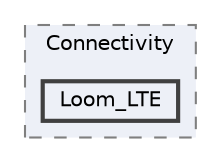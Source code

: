 digraph "C:/Users/Will/AppData/Local/Arduino15/packages/loom4/hardware/samd/4.0.6/libraries/Loom/src/Internet/Connectivity/Loom_LTE"
{
 // LATEX_PDF_SIZE
  bgcolor="transparent";
  edge [fontname=Helvetica,fontsize=10,labelfontname=Helvetica,labelfontsize=10];
  node [fontname=Helvetica,fontsize=10,shape=box,height=0.2,width=0.4];
  compound=true
  subgraph clusterdir_a0ad8ff56e20223926cd03dc4f50dbf8 {
    graph [ bgcolor="#edf0f7", pencolor="grey50", label="Connectivity", fontname=Helvetica,fontsize=10 style="filled,dashed", URL="dir_a0ad8ff56e20223926cd03dc4f50dbf8.html",tooltip=""]
  dir_c78ec83e760182627d455da54360d006 [label="Loom_LTE", fillcolor="#edf0f7", color="grey25", style="filled,bold", URL="dir_c78ec83e760182627d455da54360d006.html",tooltip=""];
  }
}
